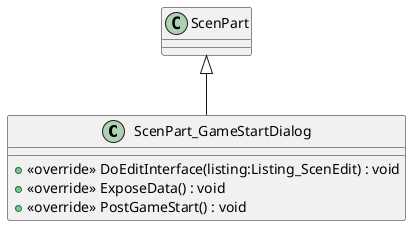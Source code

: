 @startuml
class ScenPart_GameStartDialog {
    + <<override>> DoEditInterface(listing:Listing_ScenEdit) : void
    + <<override>> ExposeData() : void
    + <<override>> PostGameStart() : void
}
ScenPart <|-- ScenPart_GameStartDialog
@enduml
